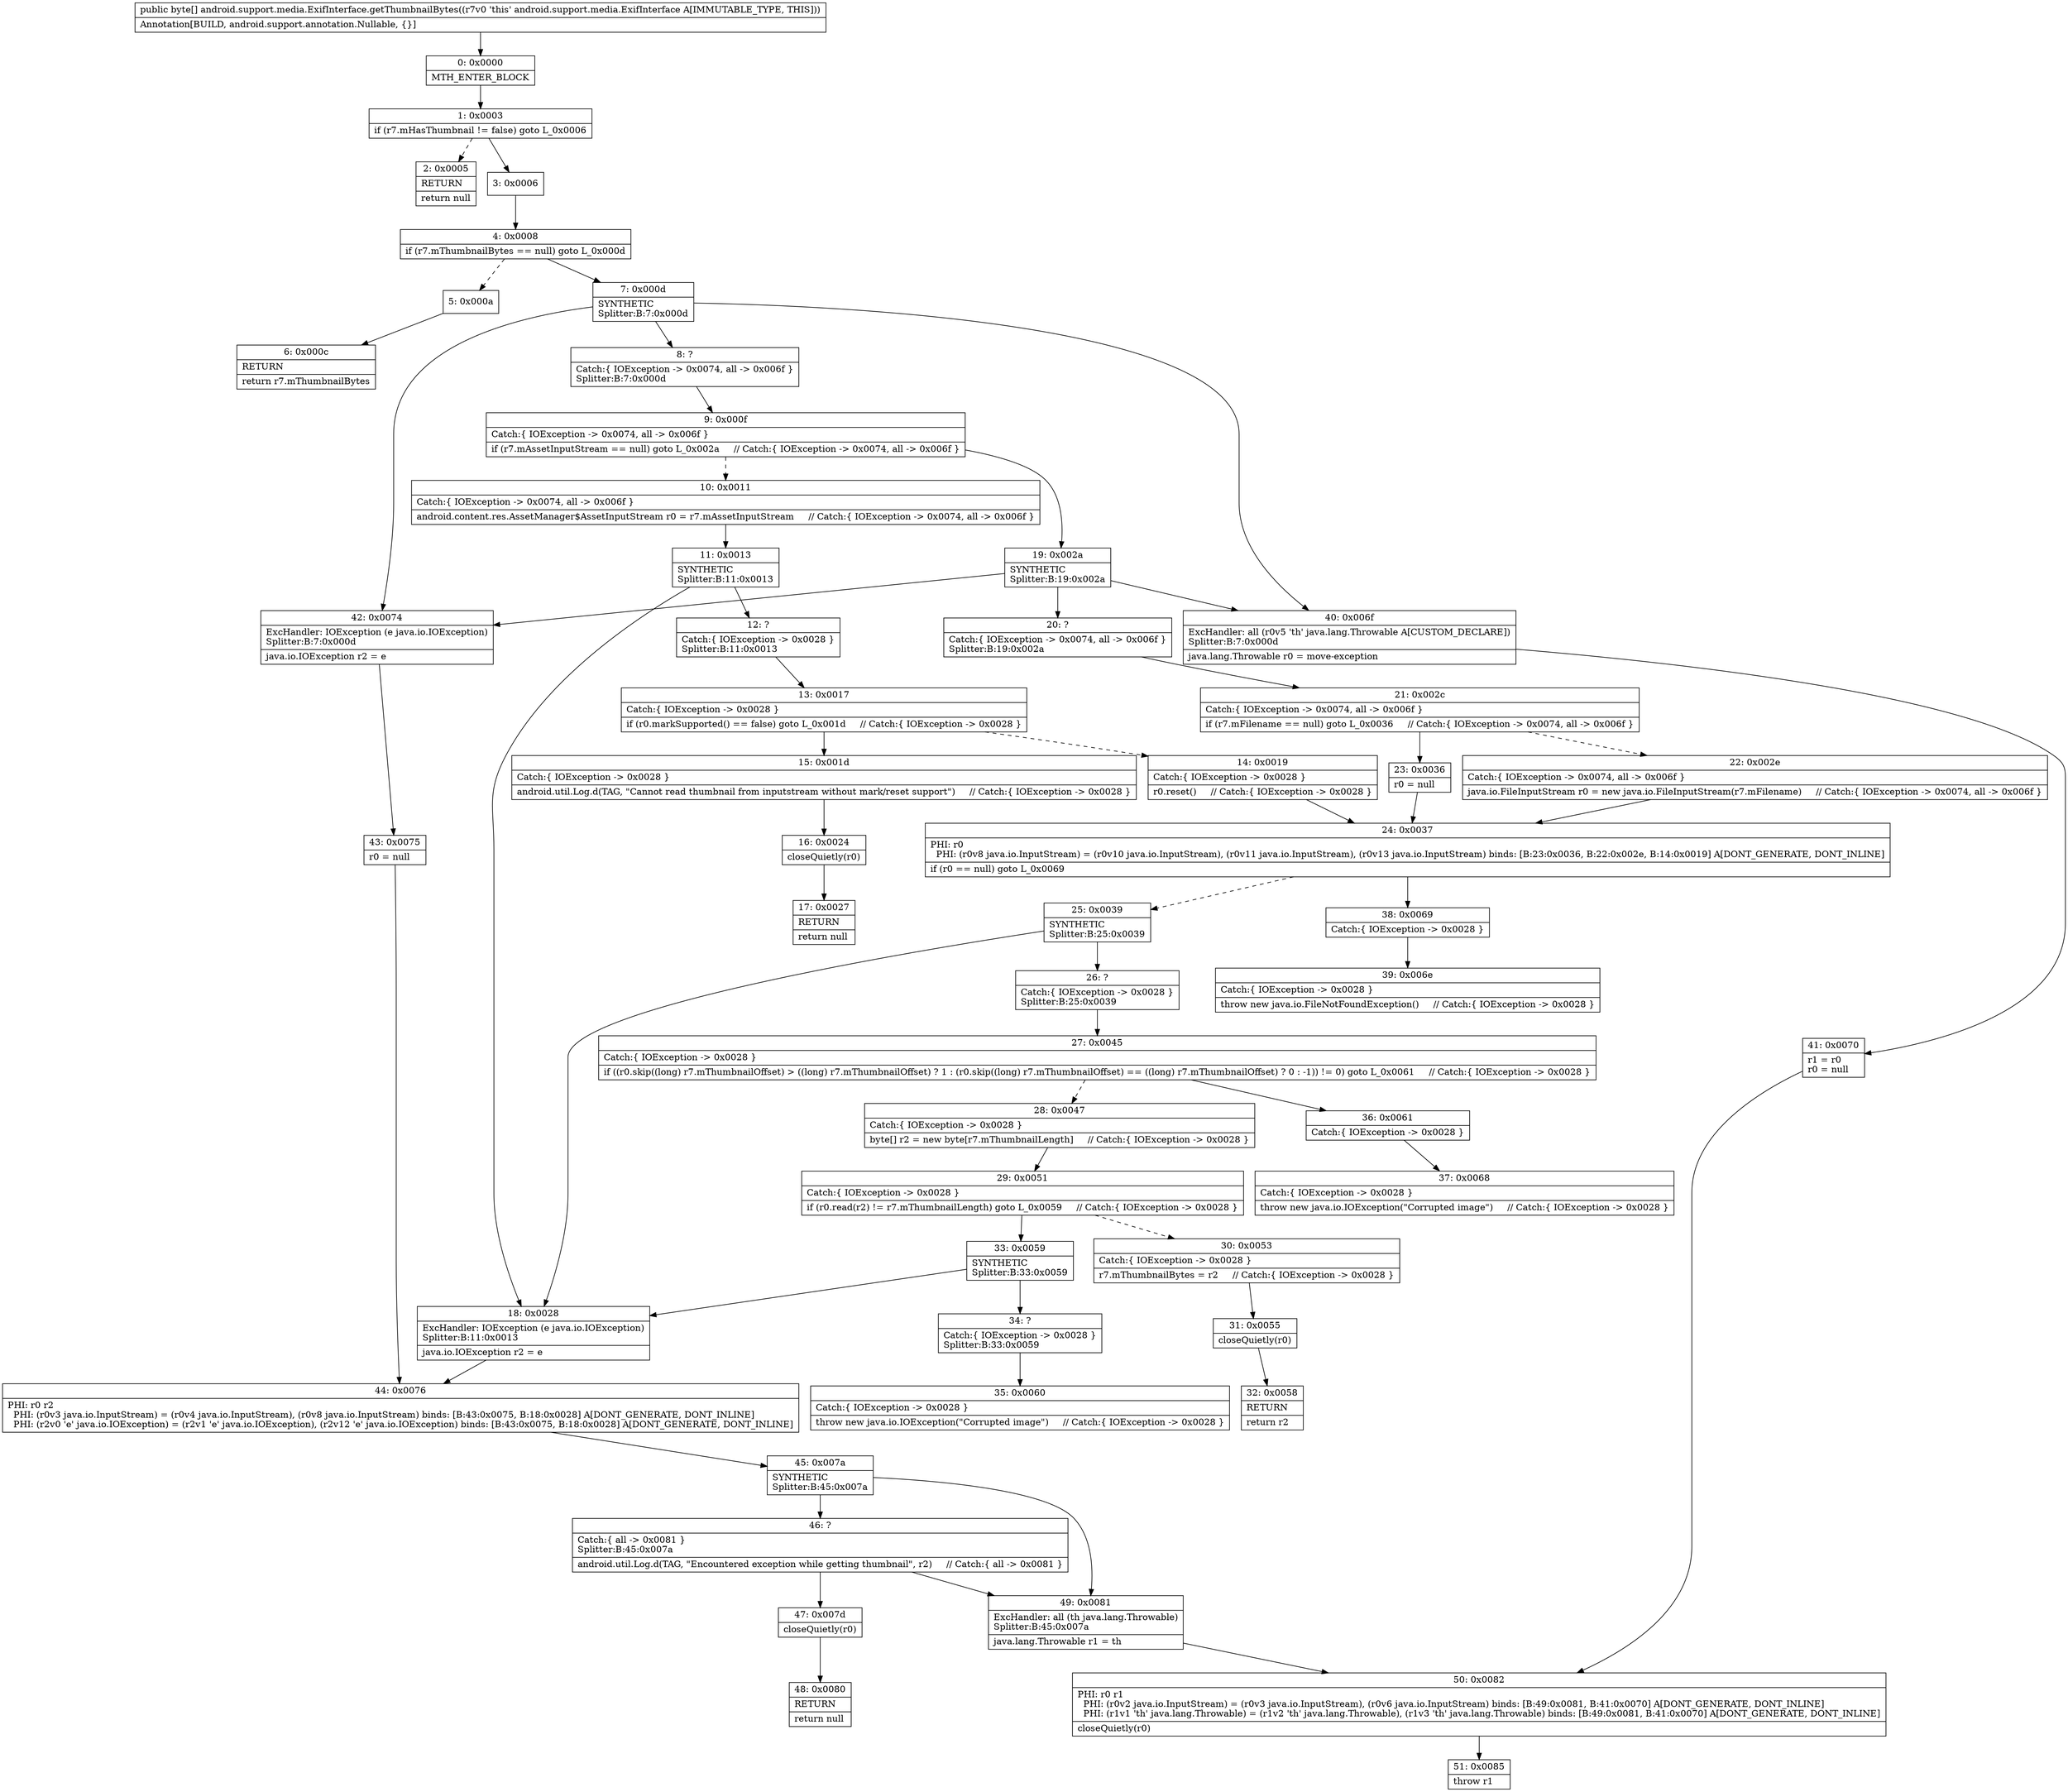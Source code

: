 digraph "CFG forandroid.support.media.ExifInterface.getThumbnailBytes()[B" {
Node_0 [shape=record,label="{0\:\ 0x0000|MTH_ENTER_BLOCK\l}"];
Node_1 [shape=record,label="{1\:\ 0x0003|if (r7.mHasThumbnail != false) goto L_0x0006\l}"];
Node_2 [shape=record,label="{2\:\ 0x0005|RETURN\l|return null\l}"];
Node_3 [shape=record,label="{3\:\ 0x0006}"];
Node_4 [shape=record,label="{4\:\ 0x0008|if (r7.mThumbnailBytes == null) goto L_0x000d\l}"];
Node_5 [shape=record,label="{5\:\ 0x000a}"];
Node_6 [shape=record,label="{6\:\ 0x000c|RETURN\l|return r7.mThumbnailBytes\l}"];
Node_7 [shape=record,label="{7\:\ 0x000d|SYNTHETIC\lSplitter:B:7:0x000d\l}"];
Node_8 [shape=record,label="{8\:\ ?|Catch:\{ IOException \-\> 0x0074, all \-\> 0x006f \}\lSplitter:B:7:0x000d\l}"];
Node_9 [shape=record,label="{9\:\ 0x000f|Catch:\{ IOException \-\> 0x0074, all \-\> 0x006f \}\l|if (r7.mAssetInputStream == null) goto L_0x002a     \/\/ Catch:\{ IOException \-\> 0x0074, all \-\> 0x006f \}\l}"];
Node_10 [shape=record,label="{10\:\ 0x0011|Catch:\{ IOException \-\> 0x0074, all \-\> 0x006f \}\l|android.content.res.AssetManager$AssetInputStream r0 = r7.mAssetInputStream     \/\/ Catch:\{ IOException \-\> 0x0074, all \-\> 0x006f \}\l}"];
Node_11 [shape=record,label="{11\:\ 0x0013|SYNTHETIC\lSplitter:B:11:0x0013\l}"];
Node_12 [shape=record,label="{12\:\ ?|Catch:\{ IOException \-\> 0x0028 \}\lSplitter:B:11:0x0013\l}"];
Node_13 [shape=record,label="{13\:\ 0x0017|Catch:\{ IOException \-\> 0x0028 \}\l|if (r0.markSupported() == false) goto L_0x001d     \/\/ Catch:\{ IOException \-\> 0x0028 \}\l}"];
Node_14 [shape=record,label="{14\:\ 0x0019|Catch:\{ IOException \-\> 0x0028 \}\l|r0.reset()     \/\/ Catch:\{ IOException \-\> 0x0028 \}\l}"];
Node_15 [shape=record,label="{15\:\ 0x001d|Catch:\{ IOException \-\> 0x0028 \}\l|android.util.Log.d(TAG, \"Cannot read thumbnail from inputstream without mark\/reset support\")     \/\/ Catch:\{ IOException \-\> 0x0028 \}\l}"];
Node_16 [shape=record,label="{16\:\ 0x0024|closeQuietly(r0)\l}"];
Node_17 [shape=record,label="{17\:\ 0x0027|RETURN\l|return null\l}"];
Node_18 [shape=record,label="{18\:\ 0x0028|ExcHandler: IOException (e java.io.IOException)\lSplitter:B:11:0x0013\l|java.io.IOException r2 = e\l}"];
Node_19 [shape=record,label="{19\:\ 0x002a|SYNTHETIC\lSplitter:B:19:0x002a\l}"];
Node_20 [shape=record,label="{20\:\ ?|Catch:\{ IOException \-\> 0x0074, all \-\> 0x006f \}\lSplitter:B:19:0x002a\l}"];
Node_21 [shape=record,label="{21\:\ 0x002c|Catch:\{ IOException \-\> 0x0074, all \-\> 0x006f \}\l|if (r7.mFilename == null) goto L_0x0036     \/\/ Catch:\{ IOException \-\> 0x0074, all \-\> 0x006f \}\l}"];
Node_22 [shape=record,label="{22\:\ 0x002e|Catch:\{ IOException \-\> 0x0074, all \-\> 0x006f \}\l|java.io.FileInputStream r0 = new java.io.FileInputStream(r7.mFilename)     \/\/ Catch:\{ IOException \-\> 0x0074, all \-\> 0x006f \}\l}"];
Node_23 [shape=record,label="{23\:\ 0x0036|r0 = null\l}"];
Node_24 [shape=record,label="{24\:\ 0x0037|PHI: r0 \l  PHI: (r0v8 java.io.InputStream) = (r0v10 java.io.InputStream), (r0v11 java.io.InputStream), (r0v13 java.io.InputStream) binds: [B:23:0x0036, B:22:0x002e, B:14:0x0019] A[DONT_GENERATE, DONT_INLINE]\l|if (r0 == null) goto L_0x0069\l}"];
Node_25 [shape=record,label="{25\:\ 0x0039|SYNTHETIC\lSplitter:B:25:0x0039\l}"];
Node_26 [shape=record,label="{26\:\ ?|Catch:\{ IOException \-\> 0x0028 \}\lSplitter:B:25:0x0039\l}"];
Node_27 [shape=record,label="{27\:\ 0x0045|Catch:\{ IOException \-\> 0x0028 \}\l|if ((r0.skip((long) r7.mThumbnailOffset) \> ((long) r7.mThumbnailOffset) ? 1 : (r0.skip((long) r7.mThumbnailOffset) == ((long) r7.mThumbnailOffset) ? 0 : \-1)) != 0) goto L_0x0061     \/\/ Catch:\{ IOException \-\> 0x0028 \}\l}"];
Node_28 [shape=record,label="{28\:\ 0x0047|Catch:\{ IOException \-\> 0x0028 \}\l|byte[] r2 = new byte[r7.mThumbnailLength]     \/\/ Catch:\{ IOException \-\> 0x0028 \}\l}"];
Node_29 [shape=record,label="{29\:\ 0x0051|Catch:\{ IOException \-\> 0x0028 \}\l|if (r0.read(r2) != r7.mThumbnailLength) goto L_0x0059     \/\/ Catch:\{ IOException \-\> 0x0028 \}\l}"];
Node_30 [shape=record,label="{30\:\ 0x0053|Catch:\{ IOException \-\> 0x0028 \}\l|r7.mThumbnailBytes = r2     \/\/ Catch:\{ IOException \-\> 0x0028 \}\l}"];
Node_31 [shape=record,label="{31\:\ 0x0055|closeQuietly(r0)\l}"];
Node_32 [shape=record,label="{32\:\ 0x0058|RETURN\l|return r2\l}"];
Node_33 [shape=record,label="{33\:\ 0x0059|SYNTHETIC\lSplitter:B:33:0x0059\l}"];
Node_34 [shape=record,label="{34\:\ ?|Catch:\{ IOException \-\> 0x0028 \}\lSplitter:B:33:0x0059\l}"];
Node_35 [shape=record,label="{35\:\ 0x0060|Catch:\{ IOException \-\> 0x0028 \}\l|throw new java.io.IOException(\"Corrupted image\")     \/\/ Catch:\{ IOException \-\> 0x0028 \}\l}"];
Node_36 [shape=record,label="{36\:\ 0x0061|Catch:\{ IOException \-\> 0x0028 \}\l}"];
Node_37 [shape=record,label="{37\:\ 0x0068|Catch:\{ IOException \-\> 0x0028 \}\l|throw new java.io.IOException(\"Corrupted image\")     \/\/ Catch:\{ IOException \-\> 0x0028 \}\l}"];
Node_38 [shape=record,label="{38\:\ 0x0069|Catch:\{ IOException \-\> 0x0028 \}\l}"];
Node_39 [shape=record,label="{39\:\ 0x006e|Catch:\{ IOException \-\> 0x0028 \}\l|throw new java.io.FileNotFoundException()     \/\/ Catch:\{ IOException \-\> 0x0028 \}\l}"];
Node_40 [shape=record,label="{40\:\ 0x006f|ExcHandler: all (r0v5 'th' java.lang.Throwable A[CUSTOM_DECLARE])\lSplitter:B:7:0x000d\l|java.lang.Throwable r0 = move\-exception\l}"];
Node_41 [shape=record,label="{41\:\ 0x0070|r1 = r0\lr0 = null\l}"];
Node_42 [shape=record,label="{42\:\ 0x0074|ExcHandler: IOException (e java.io.IOException)\lSplitter:B:7:0x000d\l|java.io.IOException r2 = e\l}"];
Node_43 [shape=record,label="{43\:\ 0x0075|r0 = null\l}"];
Node_44 [shape=record,label="{44\:\ 0x0076|PHI: r0 r2 \l  PHI: (r0v3 java.io.InputStream) = (r0v4 java.io.InputStream), (r0v8 java.io.InputStream) binds: [B:43:0x0075, B:18:0x0028] A[DONT_GENERATE, DONT_INLINE]\l  PHI: (r2v0 'e' java.io.IOException) = (r2v1 'e' java.io.IOException), (r2v12 'e' java.io.IOException) binds: [B:43:0x0075, B:18:0x0028] A[DONT_GENERATE, DONT_INLINE]\l}"];
Node_45 [shape=record,label="{45\:\ 0x007a|SYNTHETIC\lSplitter:B:45:0x007a\l}"];
Node_46 [shape=record,label="{46\:\ ?|Catch:\{ all \-\> 0x0081 \}\lSplitter:B:45:0x007a\l|android.util.Log.d(TAG, \"Encountered exception while getting thumbnail\", r2)     \/\/ Catch:\{ all \-\> 0x0081 \}\l}"];
Node_47 [shape=record,label="{47\:\ 0x007d|closeQuietly(r0)\l}"];
Node_48 [shape=record,label="{48\:\ 0x0080|RETURN\l|return null\l}"];
Node_49 [shape=record,label="{49\:\ 0x0081|ExcHandler: all (th java.lang.Throwable)\lSplitter:B:45:0x007a\l|java.lang.Throwable r1 = th\l}"];
Node_50 [shape=record,label="{50\:\ 0x0082|PHI: r0 r1 \l  PHI: (r0v2 java.io.InputStream) = (r0v3 java.io.InputStream), (r0v6 java.io.InputStream) binds: [B:49:0x0081, B:41:0x0070] A[DONT_GENERATE, DONT_INLINE]\l  PHI: (r1v1 'th' java.lang.Throwable) = (r1v2 'th' java.lang.Throwable), (r1v3 'th' java.lang.Throwable) binds: [B:49:0x0081, B:41:0x0070] A[DONT_GENERATE, DONT_INLINE]\l|closeQuietly(r0)\l}"];
Node_51 [shape=record,label="{51\:\ 0x0085|throw r1\l}"];
MethodNode[shape=record,label="{public byte[] android.support.media.ExifInterface.getThumbnailBytes((r7v0 'this' android.support.media.ExifInterface A[IMMUTABLE_TYPE, THIS]))  | Annotation[BUILD, android.support.annotation.Nullable, \{\}]\l}"];
MethodNode -> Node_0;
Node_0 -> Node_1;
Node_1 -> Node_2[style=dashed];
Node_1 -> Node_3;
Node_3 -> Node_4;
Node_4 -> Node_5[style=dashed];
Node_4 -> Node_7;
Node_5 -> Node_6;
Node_7 -> Node_8;
Node_7 -> Node_42;
Node_7 -> Node_40;
Node_8 -> Node_9;
Node_9 -> Node_10[style=dashed];
Node_9 -> Node_19;
Node_10 -> Node_11;
Node_11 -> Node_12;
Node_11 -> Node_18;
Node_12 -> Node_13;
Node_13 -> Node_14[style=dashed];
Node_13 -> Node_15;
Node_14 -> Node_24;
Node_15 -> Node_16;
Node_16 -> Node_17;
Node_18 -> Node_44;
Node_19 -> Node_20;
Node_19 -> Node_42;
Node_19 -> Node_40;
Node_20 -> Node_21;
Node_21 -> Node_22[style=dashed];
Node_21 -> Node_23;
Node_22 -> Node_24;
Node_23 -> Node_24;
Node_24 -> Node_25[style=dashed];
Node_24 -> Node_38;
Node_25 -> Node_26;
Node_25 -> Node_18;
Node_26 -> Node_27;
Node_27 -> Node_28[style=dashed];
Node_27 -> Node_36;
Node_28 -> Node_29;
Node_29 -> Node_30[style=dashed];
Node_29 -> Node_33;
Node_30 -> Node_31;
Node_31 -> Node_32;
Node_33 -> Node_34;
Node_33 -> Node_18;
Node_34 -> Node_35;
Node_36 -> Node_37;
Node_38 -> Node_39;
Node_40 -> Node_41;
Node_41 -> Node_50;
Node_42 -> Node_43;
Node_43 -> Node_44;
Node_44 -> Node_45;
Node_45 -> Node_46;
Node_45 -> Node_49;
Node_46 -> Node_47;
Node_46 -> Node_49;
Node_47 -> Node_48;
Node_49 -> Node_50;
Node_50 -> Node_51;
}

